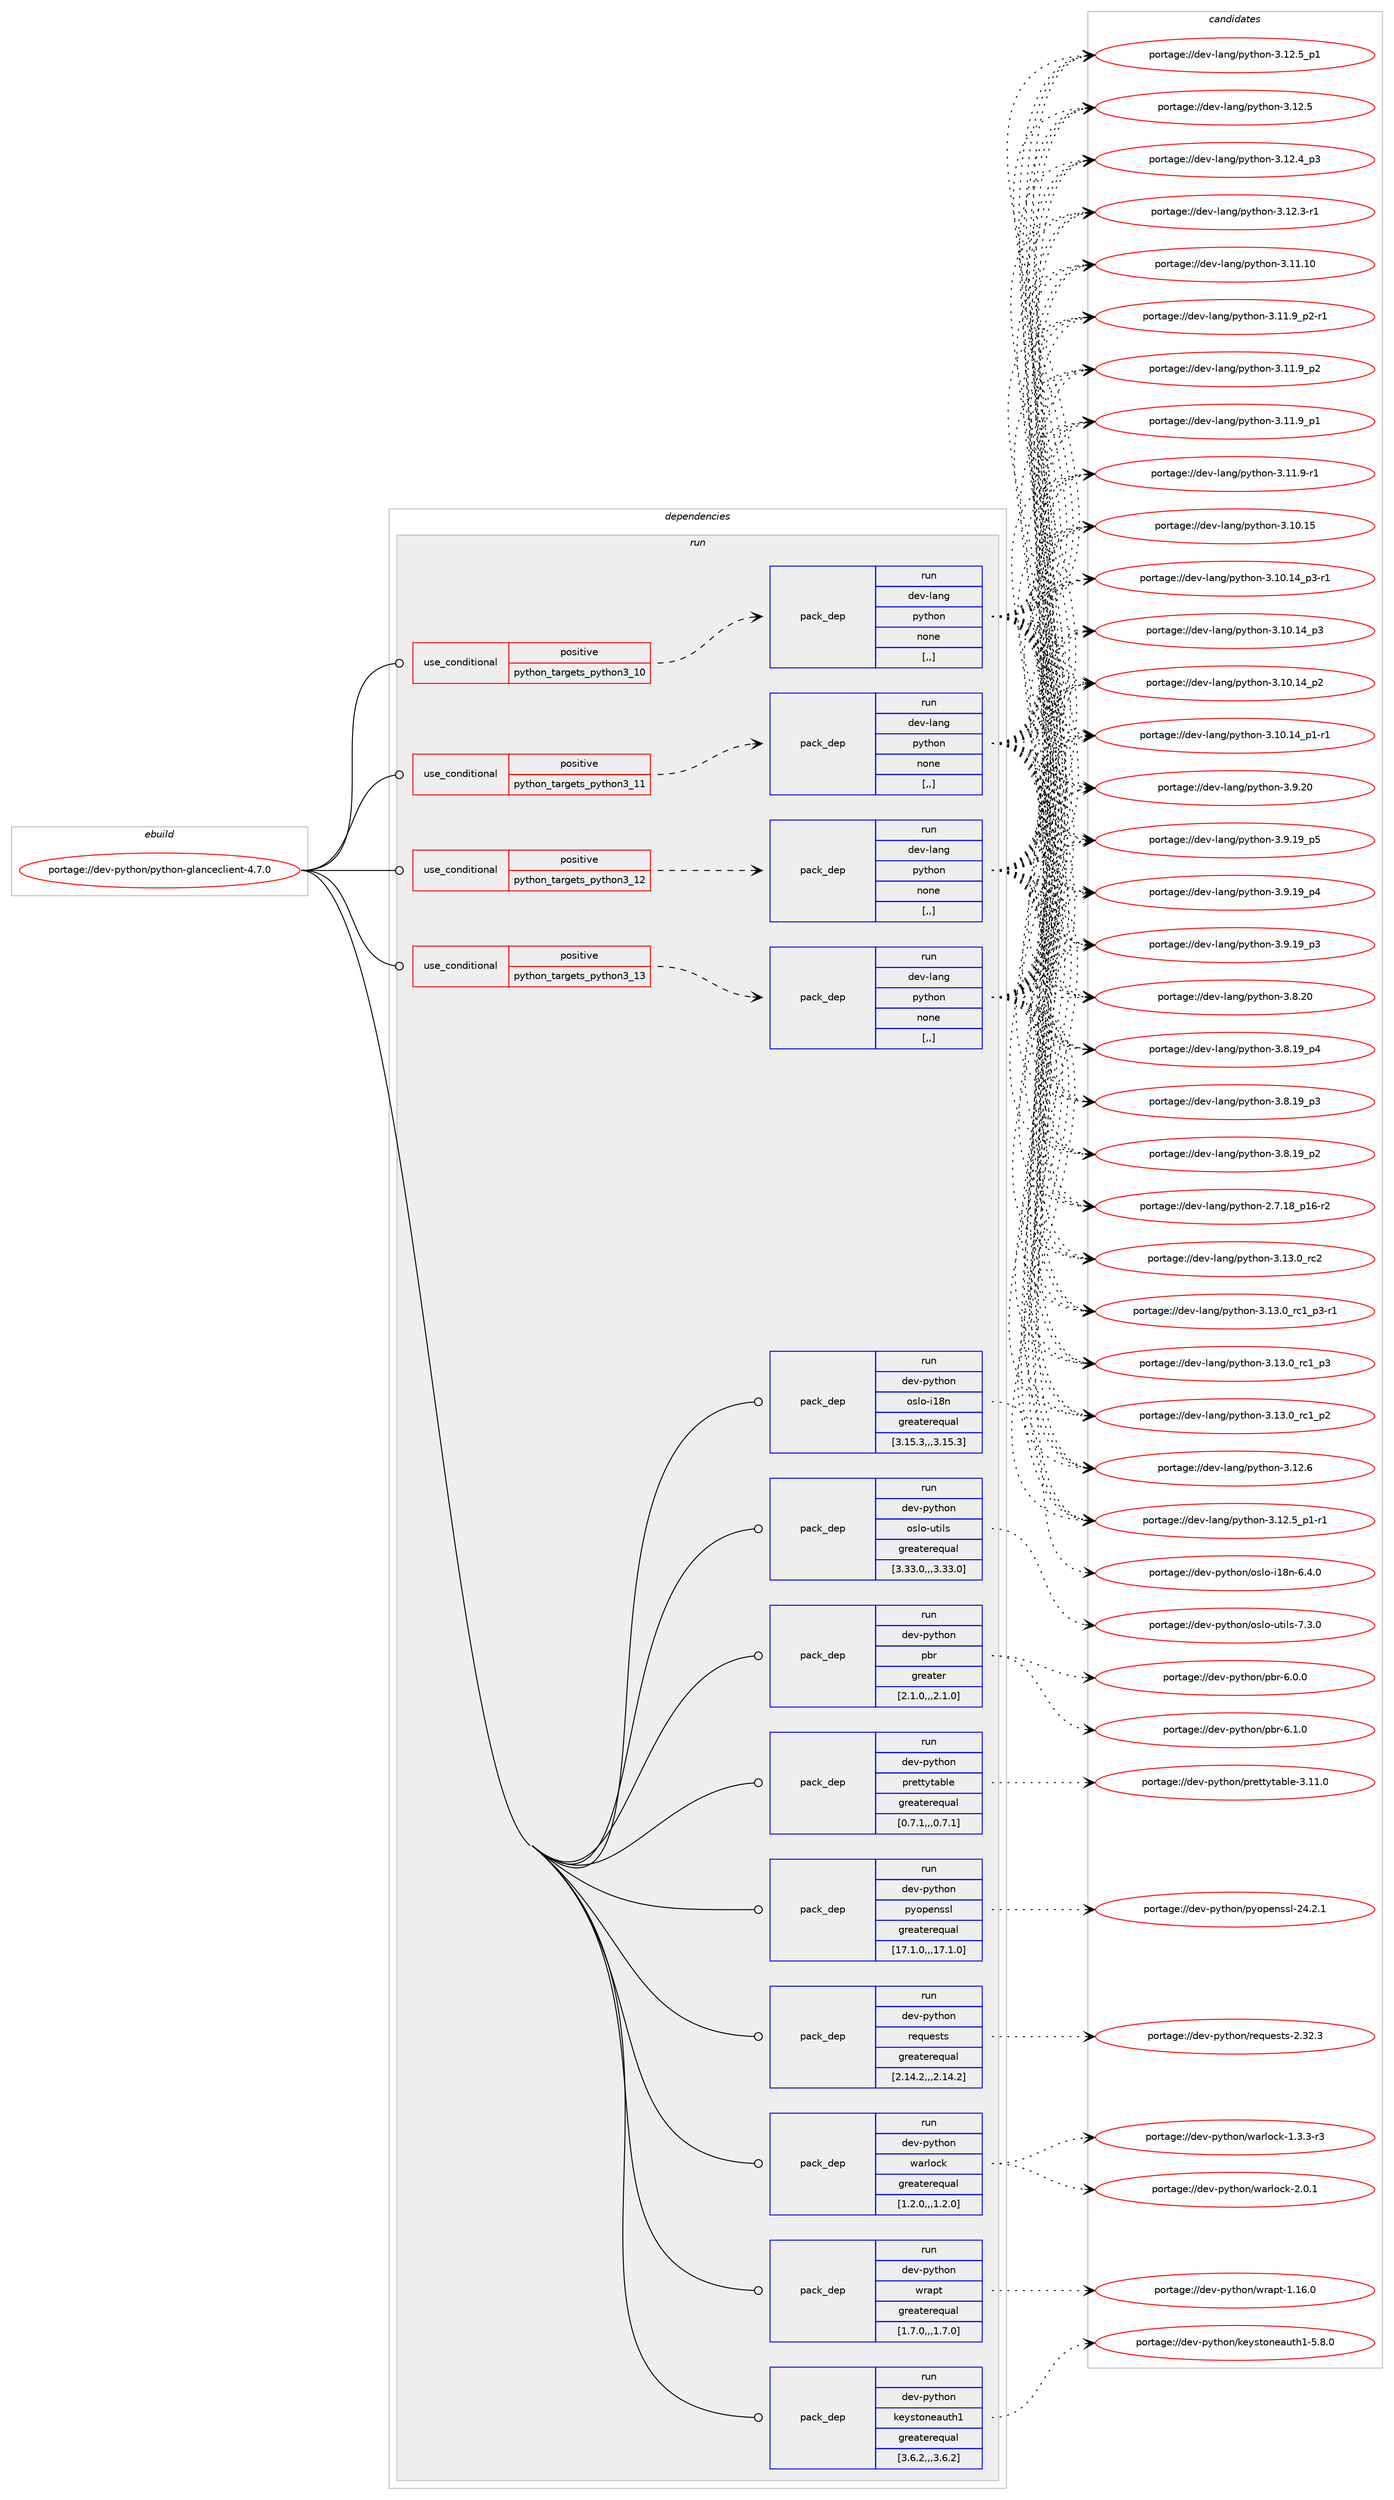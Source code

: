 digraph prolog {

# *************
# Graph options
# *************

newrank=true;
concentrate=true;
compound=true;
graph [rankdir=LR,fontname=Helvetica,fontsize=10,ranksep=1.5];#, ranksep=2.5, nodesep=0.2];
edge  [arrowhead=vee];
node  [fontname=Helvetica,fontsize=10];

# **********
# The ebuild
# **********

subgraph cluster_leftcol {
color=gray;
label=<<i>ebuild</i>>;
id [label="portage://dev-python/python-glanceclient-4.7.0", color=red, width=4, href="../dev-python/python-glanceclient-4.7.0.svg"];
}

# ****************
# The dependencies
# ****************

subgraph cluster_midcol {
color=gray;
label=<<i>dependencies</i>>;
subgraph cluster_compile {
fillcolor="#eeeeee";
style=filled;
label=<<i>compile</i>>;
}
subgraph cluster_compileandrun {
fillcolor="#eeeeee";
style=filled;
label=<<i>compile and run</i>>;
}
subgraph cluster_run {
fillcolor="#eeeeee";
style=filled;
label=<<i>run</i>>;
subgraph cond168846 {
dependency655097 [label=<<TABLE BORDER="0" CELLBORDER="1" CELLSPACING="0" CELLPADDING="4"><TR><TD ROWSPAN="3" CELLPADDING="10">use_conditional</TD></TR><TR><TD>positive</TD></TR><TR><TD>python_targets_python3_10</TD></TR></TABLE>>, shape=none, color=red];
subgraph pack481393 {
dependency655098 [label=<<TABLE BORDER="0" CELLBORDER="1" CELLSPACING="0" CELLPADDING="4" WIDTH="220"><TR><TD ROWSPAN="6" CELLPADDING="30">pack_dep</TD></TR><TR><TD WIDTH="110">run</TD></TR><TR><TD>dev-lang</TD></TR><TR><TD>python</TD></TR><TR><TD>none</TD></TR><TR><TD>[,,]</TD></TR></TABLE>>, shape=none, color=blue];
}
dependency655097:e -> dependency655098:w [weight=20,style="dashed",arrowhead="vee"];
}
id:e -> dependency655097:w [weight=20,style="solid",arrowhead="odot"];
subgraph cond168847 {
dependency655099 [label=<<TABLE BORDER="0" CELLBORDER="1" CELLSPACING="0" CELLPADDING="4"><TR><TD ROWSPAN="3" CELLPADDING="10">use_conditional</TD></TR><TR><TD>positive</TD></TR><TR><TD>python_targets_python3_11</TD></TR></TABLE>>, shape=none, color=red];
subgraph pack481394 {
dependency655100 [label=<<TABLE BORDER="0" CELLBORDER="1" CELLSPACING="0" CELLPADDING="4" WIDTH="220"><TR><TD ROWSPAN="6" CELLPADDING="30">pack_dep</TD></TR><TR><TD WIDTH="110">run</TD></TR><TR><TD>dev-lang</TD></TR><TR><TD>python</TD></TR><TR><TD>none</TD></TR><TR><TD>[,,]</TD></TR></TABLE>>, shape=none, color=blue];
}
dependency655099:e -> dependency655100:w [weight=20,style="dashed",arrowhead="vee"];
}
id:e -> dependency655099:w [weight=20,style="solid",arrowhead="odot"];
subgraph cond168848 {
dependency655101 [label=<<TABLE BORDER="0" CELLBORDER="1" CELLSPACING="0" CELLPADDING="4"><TR><TD ROWSPAN="3" CELLPADDING="10">use_conditional</TD></TR><TR><TD>positive</TD></TR><TR><TD>python_targets_python3_12</TD></TR></TABLE>>, shape=none, color=red];
subgraph pack481395 {
dependency655102 [label=<<TABLE BORDER="0" CELLBORDER="1" CELLSPACING="0" CELLPADDING="4" WIDTH="220"><TR><TD ROWSPAN="6" CELLPADDING="30">pack_dep</TD></TR><TR><TD WIDTH="110">run</TD></TR><TR><TD>dev-lang</TD></TR><TR><TD>python</TD></TR><TR><TD>none</TD></TR><TR><TD>[,,]</TD></TR></TABLE>>, shape=none, color=blue];
}
dependency655101:e -> dependency655102:w [weight=20,style="dashed",arrowhead="vee"];
}
id:e -> dependency655101:w [weight=20,style="solid",arrowhead="odot"];
subgraph cond168849 {
dependency655103 [label=<<TABLE BORDER="0" CELLBORDER="1" CELLSPACING="0" CELLPADDING="4"><TR><TD ROWSPAN="3" CELLPADDING="10">use_conditional</TD></TR><TR><TD>positive</TD></TR><TR><TD>python_targets_python3_13</TD></TR></TABLE>>, shape=none, color=red];
subgraph pack481396 {
dependency655104 [label=<<TABLE BORDER="0" CELLBORDER="1" CELLSPACING="0" CELLPADDING="4" WIDTH="220"><TR><TD ROWSPAN="6" CELLPADDING="30">pack_dep</TD></TR><TR><TD WIDTH="110">run</TD></TR><TR><TD>dev-lang</TD></TR><TR><TD>python</TD></TR><TR><TD>none</TD></TR><TR><TD>[,,]</TD></TR></TABLE>>, shape=none, color=blue];
}
dependency655103:e -> dependency655104:w [weight=20,style="dashed",arrowhead="vee"];
}
id:e -> dependency655103:w [weight=20,style="solid",arrowhead="odot"];
subgraph pack481397 {
dependency655105 [label=<<TABLE BORDER="0" CELLBORDER="1" CELLSPACING="0" CELLPADDING="4" WIDTH="220"><TR><TD ROWSPAN="6" CELLPADDING="30">pack_dep</TD></TR><TR><TD WIDTH="110">run</TD></TR><TR><TD>dev-python</TD></TR><TR><TD>keystoneauth1</TD></TR><TR><TD>greaterequal</TD></TR><TR><TD>[3.6.2,,,3.6.2]</TD></TR></TABLE>>, shape=none, color=blue];
}
id:e -> dependency655105:w [weight=20,style="solid",arrowhead="odot"];
subgraph pack481398 {
dependency655106 [label=<<TABLE BORDER="0" CELLBORDER="1" CELLSPACING="0" CELLPADDING="4" WIDTH="220"><TR><TD ROWSPAN="6" CELLPADDING="30">pack_dep</TD></TR><TR><TD WIDTH="110">run</TD></TR><TR><TD>dev-python</TD></TR><TR><TD>oslo-i18n</TD></TR><TR><TD>greaterequal</TD></TR><TR><TD>[3.15.3,,,3.15.3]</TD></TR></TABLE>>, shape=none, color=blue];
}
id:e -> dependency655106:w [weight=20,style="solid",arrowhead="odot"];
subgraph pack481399 {
dependency655107 [label=<<TABLE BORDER="0" CELLBORDER="1" CELLSPACING="0" CELLPADDING="4" WIDTH="220"><TR><TD ROWSPAN="6" CELLPADDING="30">pack_dep</TD></TR><TR><TD WIDTH="110">run</TD></TR><TR><TD>dev-python</TD></TR><TR><TD>oslo-utils</TD></TR><TR><TD>greaterequal</TD></TR><TR><TD>[3.33.0,,,3.33.0]</TD></TR></TABLE>>, shape=none, color=blue];
}
id:e -> dependency655107:w [weight=20,style="solid",arrowhead="odot"];
subgraph pack481400 {
dependency655108 [label=<<TABLE BORDER="0" CELLBORDER="1" CELLSPACING="0" CELLPADDING="4" WIDTH="220"><TR><TD ROWSPAN="6" CELLPADDING="30">pack_dep</TD></TR><TR><TD WIDTH="110">run</TD></TR><TR><TD>dev-python</TD></TR><TR><TD>pbr</TD></TR><TR><TD>greater</TD></TR><TR><TD>[2.1.0,,,2.1.0]</TD></TR></TABLE>>, shape=none, color=blue];
}
id:e -> dependency655108:w [weight=20,style="solid",arrowhead="odot"];
subgraph pack481401 {
dependency655109 [label=<<TABLE BORDER="0" CELLBORDER="1" CELLSPACING="0" CELLPADDING="4" WIDTH="220"><TR><TD ROWSPAN="6" CELLPADDING="30">pack_dep</TD></TR><TR><TD WIDTH="110">run</TD></TR><TR><TD>dev-python</TD></TR><TR><TD>prettytable</TD></TR><TR><TD>greaterequal</TD></TR><TR><TD>[0.7.1,,,0.7.1]</TD></TR></TABLE>>, shape=none, color=blue];
}
id:e -> dependency655109:w [weight=20,style="solid",arrowhead="odot"];
subgraph pack481402 {
dependency655110 [label=<<TABLE BORDER="0" CELLBORDER="1" CELLSPACING="0" CELLPADDING="4" WIDTH="220"><TR><TD ROWSPAN="6" CELLPADDING="30">pack_dep</TD></TR><TR><TD WIDTH="110">run</TD></TR><TR><TD>dev-python</TD></TR><TR><TD>pyopenssl</TD></TR><TR><TD>greaterequal</TD></TR><TR><TD>[17.1.0,,,17.1.0]</TD></TR></TABLE>>, shape=none, color=blue];
}
id:e -> dependency655110:w [weight=20,style="solid",arrowhead="odot"];
subgraph pack481403 {
dependency655111 [label=<<TABLE BORDER="0" CELLBORDER="1" CELLSPACING="0" CELLPADDING="4" WIDTH="220"><TR><TD ROWSPAN="6" CELLPADDING="30">pack_dep</TD></TR><TR><TD WIDTH="110">run</TD></TR><TR><TD>dev-python</TD></TR><TR><TD>requests</TD></TR><TR><TD>greaterequal</TD></TR><TR><TD>[2.14.2,,,2.14.2]</TD></TR></TABLE>>, shape=none, color=blue];
}
id:e -> dependency655111:w [weight=20,style="solid",arrowhead="odot"];
subgraph pack481404 {
dependency655112 [label=<<TABLE BORDER="0" CELLBORDER="1" CELLSPACING="0" CELLPADDING="4" WIDTH="220"><TR><TD ROWSPAN="6" CELLPADDING="30">pack_dep</TD></TR><TR><TD WIDTH="110">run</TD></TR><TR><TD>dev-python</TD></TR><TR><TD>warlock</TD></TR><TR><TD>greaterequal</TD></TR><TR><TD>[1.2.0,,,1.2.0]</TD></TR></TABLE>>, shape=none, color=blue];
}
id:e -> dependency655112:w [weight=20,style="solid",arrowhead="odot"];
subgraph pack481405 {
dependency655113 [label=<<TABLE BORDER="0" CELLBORDER="1" CELLSPACING="0" CELLPADDING="4" WIDTH="220"><TR><TD ROWSPAN="6" CELLPADDING="30">pack_dep</TD></TR><TR><TD WIDTH="110">run</TD></TR><TR><TD>dev-python</TD></TR><TR><TD>wrapt</TD></TR><TR><TD>greaterequal</TD></TR><TR><TD>[1.7.0,,,1.7.0]</TD></TR></TABLE>>, shape=none, color=blue];
}
id:e -> dependency655113:w [weight=20,style="solid",arrowhead="odot"];
}
}

# **************
# The candidates
# **************

subgraph cluster_choices {
rank=same;
color=gray;
label=<<i>candidates</i>>;

subgraph choice481393 {
color=black;
nodesep=1;
choice10010111845108971101034711212111610411111045514649514648951149950 [label="portage://dev-lang/python-3.13.0_rc2", color=red, width=4,href="../dev-lang/python-3.13.0_rc2.svg"];
choice1001011184510897110103471121211161041111104551464951464895114994995112514511449 [label="portage://dev-lang/python-3.13.0_rc1_p3-r1", color=red, width=4,href="../dev-lang/python-3.13.0_rc1_p3-r1.svg"];
choice100101118451089711010347112121116104111110455146495146489511499499511251 [label="portage://dev-lang/python-3.13.0_rc1_p3", color=red, width=4,href="../dev-lang/python-3.13.0_rc1_p3.svg"];
choice100101118451089711010347112121116104111110455146495146489511499499511250 [label="portage://dev-lang/python-3.13.0_rc1_p2", color=red, width=4,href="../dev-lang/python-3.13.0_rc1_p2.svg"];
choice10010111845108971101034711212111610411111045514649504654 [label="portage://dev-lang/python-3.12.6", color=red, width=4,href="../dev-lang/python-3.12.6.svg"];
choice1001011184510897110103471121211161041111104551464950465395112494511449 [label="portage://dev-lang/python-3.12.5_p1-r1", color=red, width=4,href="../dev-lang/python-3.12.5_p1-r1.svg"];
choice100101118451089711010347112121116104111110455146495046539511249 [label="portage://dev-lang/python-3.12.5_p1", color=red, width=4,href="../dev-lang/python-3.12.5_p1.svg"];
choice10010111845108971101034711212111610411111045514649504653 [label="portage://dev-lang/python-3.12.5", color=red, width=4,href="../dev-lang/python-3.12.5.svg"];
choice100101118451089711010347112121116104111110455146495046529511251 [label="portage://dev-lang/python-3.12.4_p3", color=red, width=4,href="../dev-lang/python-3.12.4_p3.svg"];
choice100101118451089711010347112121116104111110455146495046514511449 [label="portage://dev-lang/python-3.12.3-r1", color=red, width=4,href="../dev-lang/python-3.12.3-r1.svg"];
choice1001011184510897110103471121211161041111104551464949464948 [label="portage://dev-lang/python-3.11.10", color=red, width=4,href="../dev-lang/python-3.11.10.svg"];
choice1001011184510897110103471121211161041111104551464949465795112504511449 [label="portage://dev-lang/python-3.11.9_p2-r1", color=red, width=4,href="../dev-lang/python-3.11.9_p2-r1.svg"];
choice100101118451089711010347112121116104111110455146494946579511250 [label="portage://dev-lang/python-3.11.9_p2", color=red, width=4,href="../dev-lang/python-3.11.9_p2.svg"];
choice100101118451089711010347112121116104111110455146494946579511249 [label="portage://dev-lang/python-3.11.9_p1", color=red, width=4,href="../dev-lang/python-3.11.9_p1.svg"];
choice100101118451089711010347112121116104111110455146494946574511449 [label="portage://dev-lang/python-3.11.9-r1", color=red, width=4,href="../dev-lang/python-3.11.9-r1.svg"];
choice1001011184510897110103471121211161041111104551464948464953 [label="portage://dev-lang/python-3.10.15", color=red, width=4,href="../dev-lang/python-3.10.15.svg"];
choice100101118451089711010347112121116104111110455146494846495295112514511449 [label="portage://dev-lang/python-3.10.14_p3-r1", color=red, width=4,href="../dev-lang/python-3.10.14_p3-r1.svg"];
choice10010111845108971101034711212111610411111045514649484649529511251 [label="portage://dev-lang/python-3.10.14_p3", color=red, width=4,href="../dev-lang/python-3.10.14_p3.svg"];
choice10010111845108971101034711212111610411111045514649484649529511250 [label="portage://dev-lang/python-3.10.14_p2", color=red, width=4,href="../dev-lang/python-3.10.14_p2.svg"];
choice100101118451089711010347112121116104111110455146494846495295112494511449 [label="portage://dev-lang/python-3.10.14_p1-r1", color=red, width=4,href="../dev-lang/python-3.10.14_p1-r1.svg"];
choice10010111845108971101034711212111610411111045514657465048 [label="portage://dev-lang/python-3.9.20", color=red, width=4,href="../dev-lang/python-3.9.20.svg"];
choice100101118451089711010347112121116104111110455146574649579511253 [label="portage://dev-lang/python-3.9.19_p5", color=red, width=4,href="../dev-lang/python-3.9.19_p5.svg"];
choice100101118451089711010347112121116104111110455146574649579511252 [label="portage://dev-lang/python-3.9.19_p4", color=red, width=4,href="../dev-lang/python-3.9.19_p4.svg"];
choice100101118451089711010347112121116104111110455146574649579511251 [label="portage://dev-lang/python-3.9.19_p3", color=red, width=4,href="../dev-lang/python-3.9.19_p3.svg"];
choice10010111845108971101034711212111610411111045514656465048 [label="portage://dev-lang/python-3.8.20", color=red, width=4,href="../dev-lang/python-3.8.20.svg"];
choice100101118451089711010347112121116104111110455146564649579511252 [label="portage://dev-lang/python-3.8.19_p4", color=red, width=4,href="../dev-lang/python-3.8.19_p4.svg"];
choice100101118451089711010347112121116104111110455146564649579511251 [label="portage://dev-lang/python-3.8.19_p3", color=red, width=4,href="../dev-lang/python-3.8.19_p3.svg"];
choice100101118451089711010347112121116104111110455146564649579511250 [label="portage://dev-lang/python-3.8.19_p2", color=red, width=4,href="../dev-lang/python-3.8.19_p2.svg"];
choice100101118451089711010347112121116104111110455046554649569511249544511450 [label="portage://dev-lang/python-2.7.18_p16-r2", color=red, width=4,href="../dev-lang/python-2.7.18_p16-r2.svg"];
dependency655098:e -> choice10010111845108971101034711212111610411111045514649514648951149950:w [style=dotted,weight="100"];
dependency655098:e -> choice1001011184510897110103471121211161041111104551464951464895114994995112514511449:w [style=dotted,weight="100"];
dependency655098:e -> choice100101118451089711010347112121116104111110455146495146489511499499511251:w [style=dotted,weight="100"];
dependency655098:e -> choice100101118451089711010347112121116104111110455146495146489511499499511250:w [style=dotted,weight="100"];
dependency655098:e -> choice10010111845108971101034711212111610411111045514649504654:w [style=dotted,weight="100"];
dependency655098:e -> choice1001011184510897110103471121211161041111104551464950465395112494511449:w [style=dotted,weight="100"];
dependency655098:e -> choice100101118451089711010347112121116104111110455146495046539511249:w [style=dotted,weight="100"];
dependency655098:e -> choice10010111845108971101034711212111610411111045514649504653:w [style=dotted,weight="100"];
dependency655098:e -> choice100101118451089711010347112121116104111110455146495046529511251:w [style=dotted,weight="100"];
dependency655098:e -> choice100101118451089711010347112121116104111110455146495046514511449:w [style=dotted,weight="100"];
dependency655098:e -> choice1001011184510897110103471121211161041111104551464949464948:w [style=dotted,weight="100"];
dependency655098:e -> choice1001011184510897110103471121211161041111104551464949465795112504511449:w [style=dotted,weight="100"];
dependency655098:e -> choice100101118451089711010347112121116104111110455146494946579511250:w [style=dotted,weight="100"];
dependency655098:e -> choice100101118451089711010347112121116104111110455146494946579511249:w [style=dotted,weight="100"];
dependency655098:e -> choice100101118451089711010347112121116104111110455146494946574511449:w [style=dotted,weight="100"];
dependency655098:e -> choice1001011184510897110103471121211161041111104551464948464953:w [style=dotted,weight="100"];
dependency655098:e -> choice100101118451089711010347112121116104111110455146494846495295112514511449:w [style=dotted,weight="100"];
dependency655098:e -> choice10010111845108971101034711212111610411111045514649484649529511251:w [style=dotted,weight="100"];
dependency655098:e -> choice10010111845108971101034711212111610411111045514649484649529511250:w [style=dotted,weight="100"];
dependency655098:e -> choice100101118451089711010347112121116104111110455146494846495295112494511449:w [style=dotted,weight="100"];
dependency655098:e -> choice10010111845108971101034711212111610411111045514657465048:w [style=dotted,weight="100"];
dependency655098:e -> choice100101118451089711010347112121116104111110455146574649579511253:w [style=dotted,weight="100"];
dependency655098:e -> choice100101118451089711010347112121116104111110455146574649579511252:w [style=dotted,weight="100"];
dependency655098:e -> choice100101118451089711010347112121116104111110455146574649579511251:w [style=dotted,weight="100"];
dependency655098:e -> choice10010111845108971101034711212111610411111045514656465048:w [style=dotted,weight="100"];
dependency655098:e -> choice100101118451089711010347112121116104111110455146564649579511252:w [style=dotted,weight="100"];
dependency655098:e -> choice100101118451089711010347112121116104111110455146564649579511251:w [style=dotted,weight="100"];
dependency655098:e -> choice100101118451089711010347112121116104111110455146564649579511250:w [style=dotted,weight="100"];
dependency655098:e -> choice100101118451089711010347112121116104111110455046554649569511249544511450:w [style=dotted,weight="100"];
}
subgraph choice481394 {
color=black;
nodesep=1;
choice10010111845108971101034711212111610411111045514649514648951149950 [label="portage://dev-lang/python-3.13.0_rc2", color=red, width=4,href="../dev-lang/python-3.13.0_rc2.svg"];
choice1001011184510897110103471121211161041111104551464951464895114994995112514511449 [label="portage://dev-lang/python-3.13.0_rc1_p3-r1", color=red, width=4,href="../dev-lang/python-3.13.0_rc1_p3-r1.svg"];
choice100101118451089711010347112121116104111110455146495146489511499499511251 [label="portage://dev-lang/python-3.13.0_rc1_p3", color=red, width=4,href="../dev-lang/python-3.13.0_rc1_p3.svg"];
choice100101118451089711010347112121116104111110455146495146489511499499511250 [label="portage://dev-lang/python-3.13.0_rc1_p2", color=red, width=4,href="../dev-lang/python-3.13.0_rc1_p2.svg"];
choice10010111845108971101034711212111610411111045514649504654 [label="portage://dev-lang/python-3.12.6", color=red, width=4,href="../dev-lang/python-3.12.6.svg"];
choice1001011184510897110103471121211161041111104551464950465395112494511449 [label="portage://dev-lang/python-3.12.5_p1-r1", color=red, width=4,href="../dev-lang/python-3.12.5_p1-r1.svg"];
choice100101118451089711010347112121116104111110455146495046539511249 [label="portage://dev-lang/python-3.12.5_p1", color=red, width=4,href="../dev-lang/python-3.12.5_p1.svg"];
choice10010111845108971101034711212111610411111045514649504653 [label="portage://dev-lang/python-3.12.5", color=red, width=4,href="../dev-lang/python-3.12.5.svg"];
choice100101118451089711010347112121116104111110455146495046529511251 [label="portage://dev-lang/python-3.12.4_p3", color=red, width=4,href="../dev-lang/python-3.12.4_p3.svg"];
choice100101118451089711010347112121116104111110455146495046514511449 [label="portage://dev-lang/python-3.12.3-r1", color=red, width=4,href="../dev-lang/python-3.12.3-r1.svg"];
choice1001011184510897110103471121211161041111104551464949464948 [label="portage://dev-lang/python-3.11.10", color=red, width=4,href="../dev-lang/python-3.11.10.svg"];
choice1001011184510897110103471121211161041111104551464949465795112504511449 [label="portage://dev-lang/python-3.11.9_p2-r1", color=red, width=4,href="../dev-lang/python-3.11.9_p2-r1.svg"];
choice100101118451089711010347112121116104111110455146494946579511250 [label="portage://dev-lang/python-3.11.9_p2", color=red, width=4,href="../dev-lang/python-3.11.9_p2.svg"];
choice100101118451089711010347112121116104111110455146494946579511249 [label="portage://dev-lang/python-3.11.9_p1", color=red, width=4,href="../dev-lang/python-3.11.9_p1.svg"];
choice100101118451089711010347112121116104111110455146494946574511449 [label="portage://dev-lang/python-3.11.9-r1", color=red, width=4,href="../dev-lang/python-3.11.9-r1.svg"];
choice1001011184510897110103471121211161041111104551464948464953 [label="portage://dev-lang/python-3.10.15", color=red, width=4,href="../dev-lang/python-3.10.15.svg"];
choice100101118451089711010347112121116104111110455146494846495295112514511449 [label="portage://dev-lang/python-3.10.14_p3-r1", color=red, width=4,href="../dev-lang/python-3.10.14_p3-r1.svg"];
choice10010111845108971101034711212111610411111045514649484649529511251 [label="portage://dev-lang/python-3.10.14_p3", color=red, width=4,href="../dev-lang/python-3.10.14_p3.svg"];
choice10010111845108971101034711212111610411111045514649484649529511250 [label="portage://dev-lang/python-3.10.14_p2", color=red, width=4,href="../dev-lang/python-3.10.14_p2.svg"];
choice100101118451089711010347112121116104111110455146494846495295112494511449 [label="portage://dev-lang/python-3.10.14_p1-r1", color=red, width=4,href="../dev-lang/python-3.10.14_p1-r1.svg"];
choice10010111845108971101034711212111610411111045514657465048 [label="portage://dev-lang/python-3.9.20", color=red, width=4,href="../dev-lang/python-3.9.20.svg"];
choice100101118451089711010347112121116104111110455146574649579511253 [label="portage://dev-lang/python-3.9.19_p5", color=red, width=4,href="../dev-lang/python-3.9.19_p5.svg"];
choice100101118451089711010347112121116104111110455146574649579511252 [label="portage://dev-lang/python-3.9.19_p4", color=red, width=4,href="../dev-lang/python-3.9.19_p4.svg"];
choice100101118451089711010347112121116104111110455146574649579511251 [label="portage://dev-lang/python-3.9.19_p3", color=red, width=4,href="../dev-lang/python-3.9.19_p3.svg"];
choice10010111845108971101034711212111610411111045514656465048 [label="portage://dev-lang/python-3.8.20", color=red, width=4,href="../dev-lang/python-3.8.20.svg"];
choice100101118451089711010347112121116104111110455146564649579511252 [label="portage://dev-lang/python-3.8.19_p4", color=red, width=4,href="../dev-lang/python-3.8.19_p4.svg"];
choice100101118451089711010347112121116104111110455146564649579511251 [label="portage://dev-lang/python-3.8.19_p3", color=red, width=4,href="../dev-lang/python-3.8.19_p3.svg"];
choice100101118451089711010347112121116104111110455146564649579511250 [label="portage://dev-lang/python-3.8.19_p2", color=red, width=4,href="../dev-lang/python-3.8.19_p2.svg"];
choice100101118451089711010347112121116104111110455046554649569511249544511450 [label="portage://dev-lang/python-2.7.18_p16-r2", color=red, width=4,href="../dev-lang/python-2.7.18_p16-r2.svg"];
dependency655100:e -> choice10010111845108971101034711212111610411111045514649514648951149950:w [style=dotted,weight="100"];
dependency655100:e -> choice1001011184510897110103471121211161041111104551464951464895114994995112514511449:w [style=dotted,weight="100"];
dependency655100:e -> choice100101118451089711010347112121116104111110455146495146489511499499511251:w [style=dotted,weight="100"];
dependency655100:e -> choice100101118451089711010347112121116104111110455146495146489511499499511250:w [style=dotted,weight="100"];
dependency655100:e -> choice10010111845108971101034711212111610411111045514649504654:w [style=dotted,weight="100"];
dependency655100:e -> choice1001011184510897110103471121211161041111104551464950465395112494511449:w [style=dotted,weight="100"];
dependency655100:e -> choice100101118451089711010347112121116104111110455146495046539511249:w [style=dotted,weight="100"];
dependency655100:e -> choice10010111845108971101034711212111610411111045514649504653:w [style=dotted,weight="100"];
dependency655100:e -> choice100101118451089711010347112121116104111110455146495046529511251:w [style=dotted,weight="100"];
dependency655100:e -> choice100101118451089711010347112121116104111110455146495046514511449:w [style=dotted,weight="100"];
dependency655100:e -> choice1001011184510897110103471121211161041111104551464949464948:w [style=dotted,weight="100"];
dependency655100:e -> choice1001011184510897110103471121211161041111104551464949465795112504511449:w [style=dotted,weight="100"];
dependency655100:e -> choice100101118451089711010347112121116104111110455146494946579511250:w [style=dotted,weight="100"];
dependency655100:e -> choice100101118451089711010347112121116104111110455146494946579511249:w [style=dotted,weight="100"];
dependency655100:e -> choice100101118451089711010347112121116104111110455146494946574511449:w [style=dotted,weight="100"];
dependency655100:e -> choice1001011184510897110103471121211161041111104551464948464953:w [style=dotted,weight="100"];
dependency655100:e -> choice100101118451089711010347112121116104111110455146494846495295112514511449:w [style=dotted,weight="100"];
dependency655100:e -> choice10010111845108971101034711212111610411111045514649484649529511251:w [style=dotted,weight="100"];
dependency655100:e -> choice10010111845108971101034711212111610411111045514649484649529511250:w [style=dotted,weight="100"];
dependency655100:e -> choice100101118451089711010347112121116104111110455146494846495295112494511449:w [style=dotted,weight="100"];
dependency655100:e -> choice10010111845108971101034711212111610411111045514657465048:w [style=dotted,weight="100"];
dependency655100:e -> choice100101118451089711010347112121116104111110455146574649579511253:w [style=dotted,weight="100"];
dependency655100:e -> choice100101118451089711010347112121116104111110455146574649579511252:w [style=dotted,weight="100"];
dependency655100:e -> choice100101118451089711010347112121116104111110455146574649579511251:w [style=dotted,weight="100"];
dependency655100:e -> choice10010111845108971101034711212111610411111045514656465048:w [style=dotted,weight="100"];
dependency655100:e -> choice100101118451089711010347112121116104111110455146564649579511252:w [style=dotted,weight="100"];
dependency655100:e -> choice100101118451089711010347112121116104111110455146564649579511251:w [style=dotted,weight="100"];
dependency655100:e -> choice100101118451089711010347112121116104111110455146564649579511250:w [style=dotted,weight="100"];
dependency655100:e -> choice100101118451089711010347112121116104111110455046554649569511249544511450:w [style=dotted,weight="100"];
}
subgraph choice481395 {
color=black;
nodesep=1;
choice10010111845108971101034711212111610411111045514649514648951149950 [label="portage://dev-lang/python-3.13.0_rc2", color=red, width=4,href="../dev-lang/python-3.13.0_rc2.svg"];
choice1001011184510897110103471121211161041111104551464951464895114994995112514511449 [label="portage://dev-lang/python-3.13.0_rc1_p3-r1", color=red, width=4,href="../dev-lang/python-3.13.0_rc1_p3-r1.svg"];
choice100101118451089711010347112121116104111110455146495146489511499499511251 [label="portage://dev-lang/python-3.13.0_rc1_p3", color=red, width=4,href="../dev-lang/python-3.13.0_rc1_p3.svg"];
choice100101118451089711010347112121116104111110455146495146489511499499511250 [label="portage://dev-lang/python-3.13.0_rc1_p2", color=red, width=4,href="../dev-lang/python-3.13.0_rc1_p2.svg"];
choice10010111845108971101034711212111610411111045514649504654 [label="portage://dev-lang/python-3.12.6", color=red, width=4,href="../dev-lang/python-3.12.6.svg"];
choice1001011184510897110103471121211161041111104551464950465395112494511449 [label="portage://dev-lang/python-3.12.5_p1-r1", color=red, width=4,href="../dev-lang/python-3.12.5_p1-r1.svg"];
choice100101118451089711010347112121116104111110455146495046539511249 [label="portage://dev-lang/python-3.12.5_p1", color=red, width=4,href="../dev-lang/python-3.12.5_p1.svg"];
choice10010111845108971101034711212111610411111045514649504653 [label="portage://dev-lang/python-3.12.5", color=red, width=4,href="../dev-lang/python-3.12.5.svg"];
choice100101118451089711010347112121116104111110455146495046529511251 [label="portage://dev-lang/python-3.12.4_p3", color=red, width=4,href="../dev-lang/python-3.12.4_p3.svg"];
choice100101118451089711010347112121116104111110455146495046514511449 [label="portage://dev-lang/python-3.12.3-r1", color=red, width=4,href="../dev-lang/python-3.12.3-r1.svg"];
choice1001011184510897110103471121211161041111104551464949464948 [label="portage://dev-lang/python-3.11.10", color=red, width=4,href="../dev-lang/python-3.11.10.svg"];
choice1001011184510897110103471121211161041111104551464949465795112504511449 [label="portage://dev-lang/python-3.11.9_p2-r1", color=red, width=4,href="../dev-lang/python-3.11.9_p2-r1.svg"];
choice100101118451089711010347112121116104111110455146494946579511250 [label="portage://dev-lang/python-3.11.9_p2", color=red, width=4,href="../dev-lang/python-3.11.9_p2.svg"];
choice100101118451089711010347112121116104111110455146494946579511249 [label="portage://dev-lang/python-3.11.9_p1", color=red, width=4,href="../dev-lang/python-3.11.9_p1.svg"];
choice100101118451089711010347112121116104111110455146494946574511449 [label="portage://dev-lang/python-3.11.9-r1", color=red, width=4,href="../dev-lang/python-3.11.9-r1.svg"];
choice1001011184510897110103471121211161041111104551464948464953 [label="portage://dev-lang/python-3.10.15", color=red, width=4,href="../dev-lang/python-3.10.15.svg"];
choice100101118451089711010347112121116104111110455146494846495295112514511449 [label="portage://dev-lang/python-3.10.14_p3-r1", color=red, width=4,href="../dev-lang/python-3.10.14_p3-r1.svg"];
choice10010111845108971101034711212111610411111045514649484649529511251 [label="portage://dev-lang/python-3.10.14_p3", color=red, width=4,href="../dev-lang/python-3.10.14_p3.svg"];
choice10010111845108971101034711212111610411111045514649484649529511250 [label="portage://dev-lang/python-3.10.14_p2", color=red, width=4,href="../dev-lang/python-3.10.14_p2.svg"];
choice100101118451089711010347112121116104111110455146494846495295112494511449 [label="portage://dev-lang/python-3.10.14_p1-r1", color=red, width=4,href="../dev-lang/python-3.10.14_p1-r1.svg"];
choice10010111845108971101034711212111610411111045514657465048 [label="portage://dev-lang/python-3.9.20", color=red, width=4,href="../dev-lang/python-3.9.20.svg"];
choice100101118451089711010347112121116104111110455146574649579511253 [label="portage://dev-lang/python-3.9.19_p5", color=red, width=4,href="../dev-lang/python-3.9.19_p5.svg"];
choice100101118451089711010347112121116104111110455146574649579511252 [label="portage://dev-lang/python-3.9.19_p4", color=red, width=4,href="../dev-lang/python-3.9.19_p4.svg"];
choice100101118451089711010347112121116104111110455146574649579511251 [label="portage://dev-lang/python-3.9.19_p3", color=red, width=4,href="../dev-lang/python-3.9.19_p3.svg"];
choice10010111845108971101034711212111610411111045514656465048 [label="portage://dev-lang/python-3.8.20", color=red, width=4,href="../dev-lang/python-3.8.20.svg"];
choice100101118451089711010347112121116104111110455146564649579511252 [label="portage://dev-lang/python-3.8.19_p4", color=red, width=4,href="../dev-lang/python-3.8.19_p4.svg"];
choice100101118451089711010347112121116104111110455146564649579511251 [label="portage://dev-lang/python-3.8.19_p3", color=red, width=4,href="../dev-lang/python-3.8.19_p3.svg"];
choice100101118451089711010347112121116104111110455146564649579511250 [label="portage://dev-lang/python-3.8.19_p2", color=red, width=4,href="../dev-lang/python-3.8.19_p2.svg"];
choice100101118451089711010347112121116104111110455046554649569511249544511450 [label="portage://dev-lang/python-2.7.18_p16-r2", color=red, width=4,href="../dev-lang/python-2.7.18_p16-r2.svg"];
dependency655102:e -> choice10010111845108971101034711212111610411111045514649514648951149950:w [style=dotted,weight="100"];
dependency655102:e -> choice1001011184510897110103471121211161041111104551464951464895114994995112514511449:w [style=dotted,weight="100"];
dependency655102:e -> choice100101118451089711010347112121116104111110455146495146489511499499511251:w [style=dotted,weight="100"];
dependency655102:e -> choice100101118451089711010347112121116104111110455146495146489511499499511250:w [style=dotted,weight="100"];
dependency655102:e -> choice10010111845108971101034711212111610411111045514649504654:w [style=dotted,weight="100"];
dependency655102:e -> choice1001011184510897110103471121211161041111104551464950465395112494511449:w [style=dotted,weight="100"];
dependency655102:e -> choice100101118451089711010347112121116104111110455146495046539511249:w [style=dotted,weight="100"];
dependency655102:e -> choice10010111845108971101034711212111610411111045514649504653:w [style=dotted,weight="100"];
dependency655102:e -> choice100101118451089711010347112121116104111110455146495046529511251:w [style=dotted,weight="100"];
dependency655102:e -> choice100101118451089711010347112121116104111110455146495046514511449:w [style=dotted,weight="100"];
dependency655102:e -> choice1001011184510897110103471121211161041111104551464949464948:w [style=dotted,weight="100"];
dependency655102:e -> choice1001011184510897110103471121211161041111104551464949465795112504511449:w [style=dotted,weight="100"];
dependency655102:e -> choice100101118451089711010347112121116104111110455146494946579511250:w [style=dotted,weight="100"];
dependency655102:e -> choice100101118451089711010347112121116104111110455146494946579511249:w [style=dotted,weight="100"];
dependency655102:e -> choice100101118451089711010347112121116104111110455146494946574511449:w [style=dotted,weight="100"];
dependency655102:e -> choice1001011184510897110103471121211161041111104551464948464953:w [style=dotted,weight="100"];
dependency655102:e -> choice100101118451089711010347112121116104111110455146494846495295112514511449:w [style=dotted,weight="100"];
dependency655102:e -> choice10010111845108971101034711212111610411111045514649484649529511251:w [style=dotted,weight="100"];
dependency655102:e -> choice10010111845108971101034711212111610411111045514649484649529511250:w [style=dotted,weight="100"];
dependency655102:e -> choice100101118451089711010347112121116104111110455146494846495295112494511449:w [style=dotted,weight="100"];
dependency655102:e -> choice10010111845108971101034711212111610411111045514657465048:w [style=dotted,weight="100"];
dependency655102:e -> choice100101118451089711010347112121116104111110455146574649579511253:w [style=dotted,weight="100"];
dependency655102:e -> choice100101118451089711010347112121116104111110455146574649579511252:w [style=dotted,weight="100"];
dependency655102:e -> choice100101118451089711010347112121116104111110455146574649579511251:w [style=dotted,weight="100"];
dependency655102:e -> choice10010111845108971101034711212111610411111045514656465048:w [style=dotted,weight="100"];
dependency655102:e -> choice100101118451089711010347112121116104111110455146564649579511252:w [style=dotted,weight="100"];
dependency655102:e -> choice100101118451089711010347112121116104111110455146564649579511251:w [style=dotted,weight="100"];
dependency655102:e -> choice100101118451089711010347112121116104111110455146564649579511250:w [style=dotted,weight="100"];
dependency655102:e -> choice100101118451089711010347112121116104111110455046554649569511249544511450:w [style=dotted,weight="100"];
}
subgraph choice481396 {
color=black;
nodesep=1;
choice10010111845108971101034711212111610411111045514649514648951149950 [label="portage://dev-lang/python-3.13.0_rc2", color=red, width=4,href="../dev-lang/python-3.13.0_rc2.svg"];
choice1001011184510897110103471121211161041111104551464951464895114994995112514511449 [label="portage://dev-lang/python-3.13.0_rc1_p3-r1", color=red, width=4,href="../dev-lang/python-3.13.0_rc1_p3-r1.svg"];
choice100101118451089711010347112121116104111110455146495146489511499499511251 [label="portage://dev-lang/python-3.13.0_rc1_p3", color=red, width=4,href="../dev-lang/python-3.13.0_rc1_p3.svg"];
choice100101118451089711010347112121116104111110455146495146489511499499511250 [label="portage://dev-lang/python-3.13.0_rc1_p2", color=red, width=4,href="../dev-lang/python-3.13.0_rc1_p2.svg"];
choice10010111845108971101034711212111610411111045514649504654 [label="portage://dev-lang/python-3.12.6", color=red, width=4,href="../dev-lang/python-3.12.6.svg"];
choice1001011184510897110103471121211161041111104551464950465395112494511449 [label="portage://dev-lang/python-3.12.5_p1-r1", color=red, width=4,href="../dev-lang/python-3.12.5_p1-r1.svg"];
choice100101118451089711010347112121116104111110455146495046539511249 [label="portage://dev-lang/python-3.12.5_p1", color=red, width=4,href="../dev-lang/python-3.12.5_p1.svg"];
choice10010111845108971101034711212111610411111045514649504653 [label="portage://dev-lang/python-3.12.5", color=red, width=4,href="../dev-lang/python-3.12.5.svg"];
choice100101118451089711010347112121116104111110455146495046529511251 [label="portage://dev-lang/python-3.12.4_p3", color=red, width=4,href="../dev-lang/python-3.12.4_p3.svg"];
choice100101118451089711010347112121116104111110455146495046514511449 [label="portage://dev-lang/python-3.12.3-r1", color=red, width=4,href="../dev-lang/python-3.12.3-r1.svg"];
choice1001011184510897110103471121211161041111104551464949464948 [label="portage://dev-lang/python-3.11.10", color=red, width=4,href="../dev-lang/python-3.11.10.svg"];
choice1001011184510897110103471121211161041111104551464949465795112504511449 [label="portage://dev-lang/python-3.11.9_p2-r1", color=red, width=4,href="../dev-lang/python-3.11.9_p2-r1.svg"];
choice100101118451089711010347112121116104111110455146494946579511250 [label="portage://dev-lang/python-3.11.9_p2", color=red, width=4,href="../dev-lang/python-3.11.9_p2.svg"];
choice100101118451089711010347112121116104111110455146494946579511249 [label="portage://dev-lang/python-3.11.9_p1", color=red, width=4,href="../dev-lang/python-3.11.9_p1.svg"];
choice100101118451089711010347112121116104111110455146494946574511449 [label="portage://dev-lang/python-3.11.9-r1", color=red, width=4,href="../dev-lang/python-3.11.9-r1.svg"];
choice1001011184510897110103471121211161041111104551464948464953 [label="portage://dev-lang/python-3.10.15", color=red, width=4,href="../dev-lang/python-3.10.15.svg"];
choice100101118451089711010347112121116104111110455146494846495295112514511449 [label="portage://dev-lang/python-3.10.14_p3-r1", color=red, width=4,href="../dev-lang/python-3.10.14_p3-r1.svg"];
choice10010111845108971101034711212111610411111045514649484649529511251 [label="portage://dev-lang/python-3.10.14_p3", color=red, width=4,href="../dev-lang/python-3.10.14_p3.svg"];
choice10010111845108971101034711212111610411111045514649484649529511250 [label="portage://dev-lang/python-3.10.14_p2", color=red, width=4,href="../dev-lang/python-3.10.14_p2.svg"];
choice100101118451089711010347112121116104111110455146494846495295112494511449 [label="portage://dev-lang/python-3.10.14_p1-r1", color=red, width=4,href="../dev-lang/python-3.10.14_p1-r1.svg"];
choice10010111845108971101034711212111610411111045514657465048 [label="portage://dev-lang/python-3.9.20", color=red, width=4,href="../dev-lang/python-3.9.20.svg"];
choice100101118451089711010347112121116104111110455146574649579511253 [label="portage://dev-lang/python-3.9.19_p5", color=red, width=4,href="../dev-lang/python-3.9.19_p5.svg"];
choice100101118451089711010347112121116104111110455146574649579511252 [label="portage://dev-lang/python-3.9.19_p4", color=red, width=4,href="../dev-lang/python-3.9.19_p4.svg"];
choice100101118451089711010347112121116104111110455146574649579511251 [label="portage://dev-lang/python-3.9.19_p3", color=red, width=4,href="../dev-lang/python-3.9.19_p3.svg"];
choice10010111845108971101034711212111610411111045514656465048 [label="portage://dev-lang/python-3.8.20", color=red, width=4,href="../dev-lang/python-3.8.20.svg"];
choice100101118451089711010347112121116104111110455146564649579511252 [label="portage://dev-lang/python-3.8.19_p4", color=red, width=4,href="../dev-lang/python-3.8.19_p4.svg"];
choice100101118451089711010347112121116104111110455146564649579511251 [label="portage://dev-lang/python-3.8.19_p3", color=red, width=4,href="../dev-lang/python-3.8.19_p3.svg"];
choice100101118451089711010347112121116104111110455146564649579511250 [label="portage://dev-lang/python-3.8.19_p2", color=red, width=4,href="../dev-lang/python-3.8.19_p2.svg"];
choice100101118451089711010347112121116104111110455046554649569511249544511450 [label="portage://dev-lang/python-2.7.18_p16-r2", color=red, width=4,href="../dev-lang/python-2.7.18_p16-r2.svg"];
dependency655104:e -> choice10010111845108971101034711212111610411111045514649514648951149950:w [style=dotted,weight="100"];
dependency655104:e -> choice1001011184510897110103471121211161041111104551464951464895114994995112514511449:w [style=dotted,weight="100"];
dependency655104:e -> choice100101118451089711010347112121116104111110455146495146489511499499511251:w [style=dotted,weight="100"];
dependency655104:e -> choice100101118451089711010347112121116104111110455146495146489511499499511250:w [style=dotted,weight="100"];
dependency655104:e -> choice10010111845108971101034711212111610411111045514649504654:w [style=dotted,weight="100"];
dependency655104:e -> choice1001011184510897110103471121211161041111104551464950465395112494511449:w [style=dotted,weight="100"];
dependency655104:e -> choice100101118451089711010347112121116104111110455146495046539511249:w [style=dotted,weight="100"];
dependency655104:e -> choice10010111845108971101034711212111610411111045514649504653:w [style=dotted,weight="100"];
dependency655104:e -> choice100101118451089711010347112121116104111110455146495046529511251:w [style=dotted,weight="100"];
dependency655104:e -> choice100101118451089711010347112121116104111110455146495046514511449:w [style=dotted,weight="100"];
dependency655104:e -> choice1001011184510897110103471121211161041111104551464949464948:w [style=dotted,weight="100"];
dependency655104:e -> choice1001011184510897110103471121211161041111104551464949465795112504511449:w [style=dotted,weight="100"];
dependency655104:e -> choice100101118451089711010347112121116104111110455146494946579511250:w [style=dotted,weight="100"];
dependency655104:e -> choice100101118451089711010347112121116104111110455146494946579511249:w [style=dotted,weight="100"];
dependency655104:e -> choice100101118451089711010347112121116104111110455146494946574511449:w [style=dotted,weight="100"];
dependency655104:e -> choice1001011184510897110103471121211161041111104551464948464953:w [style=dotted,weight="100"];
dependency655104:e -> choice100101118451089711010347112121116104111110455146494846495295112514511449:w [style=dotted,weight="100"];
dependency655104:e -> choice10010111845108971101034711212111610411111045514649484649529511251:w [style=dotted,weight="100"];
dependency655104:e -> choice10010111845108971101034711212111610411111045514649484649529511250:w [style=dotted,weight="100"];
dependency655104:e -> choice100101118451089711010347112121116104111110455146494846495295112494511449:w [style=dotted,weight="100"];
dependency655104:e -> choice10010111845108971101034711212111610411111045514657465048:w [style=dotted,weight="100"];
dependency655104:e -> choice100101118451089711010347112121116104111110455146574649579511253:w [style=dotted,weight="100"];
dependency655104:e -> choice100101118451089711010347112121116104111110455146574649579511252:w [style=dotted,weight="100"];
dependency655104:e -> choice100101118451089711010347112121116104111110455146574649579511251:w [style=dotted,weight="100"];
dependency655104:e -> choice10010111845108971101034711212111610411111045514656465048:w [style=dotted,weight="100"];
dependency655104:e -> choice100101118451089711010347112121116104111110455146564649579511252:w [style=dotted,weight="100"];
dependency655104:e -> choice100101118451089711010347112121116104111110455146564649579511251:w [style=dotted,weight="100"];
dependency655104:e -> choice100101118451089711010347112121116104111110455146564649579511250:w [style=dotted,weight="100"];
dependency655104:e -> choice100101118451089711010347112121116104111110455046554649569511249544511450:w [style=dotted,weight="100"];
}
subgraph choice481397 {
color=black;
nodesep=1;
choice10010111845112121116104111110471071011211151161111101019711711610449455346564648 [label="portage://dev-python/keystoneauth1-5.8.0", color=red, width=4,href="../dev-python/keystoneauth1-5.8.0.svg"];
dependency655105:e -> choice10010111845112121116104111110471071011211151161111101019711711610449455346564648:w [style=dotted,weight="100"];
}
subgraph choice481398 {
color=black;
nodesep=1;
choice1001011184511212111610411111047111115108111451054956110455446524648 [label="portage://dev-python/oslo-i18n-6.4.0", color=red, width=4,href="../dev-python/oslo-i18n-6.4.0.svg"];
dependency655106:e -> choice1001011184511212111610411111047111115108111451054956110455446524648:w [style=dotted,weight="100"];
}
subgraph choice481399 {
color=black;
nodesep=1;
choice100101118451121211161041111104711111510811145117116105108115455546514648 [label="portage://dev-python/oslo-utils-7.3.0", color=red, width=4,href="../dev-python/oslo-utils-7.3.0.svg"];
dependency655107:e -> choice100101118451121211161041111104711111510811145117116105108115455546514648:w [style=dotted,weight="100"];
}
subgraph choice481400 {
color=black;
nodesep=1;
choice100101118451121211161041111104711298114455446494648 [label="portage://dev-python/pbr-6.1.0", color=red, width=4,href="../dev-python/pbr-6.1.0.svg"];
choice100101118451121211161041111104711298114455446484648 [label="portage://dev-python/pbr-6.0.0", color=red, width=4,href="../dev-python/pbr-6.0.0.svg"];
dependency655108:e -> choice100101118451121211161041111104711298114455446494648:w [style=dotted,weight="100"];
dependency655108:e -> choice100101118451121211161041111104711298114455446484648:w [style=dotted,weight="100"];
}
subgraph choice481401 {
color=black;
nodesep=1;
choice1001011184511212111610411111047112114101116116121116979810810145514649494648 [label="portage://dev-python/prettytable-3.11.0", color=red, width=4,href="../dev-python/prettytable-3.11.0.svg"];
dependency655109:e -> choice1001011184511212111610411111047112114101116116121116979810810145514649494648:w [style=dotted,weight="100"];
}
subgraph choice481402 {
color=black;
nodesep=1;
choice100101118451121211161041111104711212111111210111011511510845505246504649 [label="portage://dev-python/pyopenssl-24.2.1", color=red, width=4,href="../dev-python/pyopenssl-24.2.1.svg"];
dependency655110:e -> choice100101118451121211161041111104711212111111210111011511510845505246504649:w [style=dotted,weight="100"];
}
subgraph choice481403 {
color=black;
nodesep=1;
choice100101118451121211161041111104711410111311710111511611545504651504651 [label="portage://dev-python/requests-2.32.3", color=red, width=4,href="../dev-python/requests-2.32.3.svg"];
dependency655111:e -> choice100101118451121211161041111104711410111311710111511611545504651504651:w [style=dotted,weight="100"];
}
subgraph choice481404 {
color=black;
nodesep=1;
choice10010111845112121116104111110471199711410811199107455046484649 [label="portage://dev-python/warlock-2.0.1", color=red, width=4,href="../dev-python/warlock-2.0.1.svg"];
choice100101118451121211161041111104711997114108111991074549465146514511451 [label="portage://dev-python/warlock-1.3.3-r3", color=red, width=4,href="../dev-python/warlock-1.3.3-r3.svg"];
dependency655112:e -> choice10010111845112121116104111110471199711410811199107455046484649:w [style=dotted,weight="100"];
dependency655112:e -> choice100101118451121211161041111104711997114108111991074549465146514511451:w [style=dotted,weight="100"];
}
subgraph choice481405 {
color=black;
nodesep=1;
choice10010111845112121116104111110471191149711211645494649544648 [label="portage://dev-python/wrapt-1.16.0", color=red, width=4,href="../dev-python/wrapt-1.16.0.svg"];
dependency655113:e -> choice10010111845112121116104111110471191149711211645494649544648:w [style=dotted,weight="100"];
}
}

}
